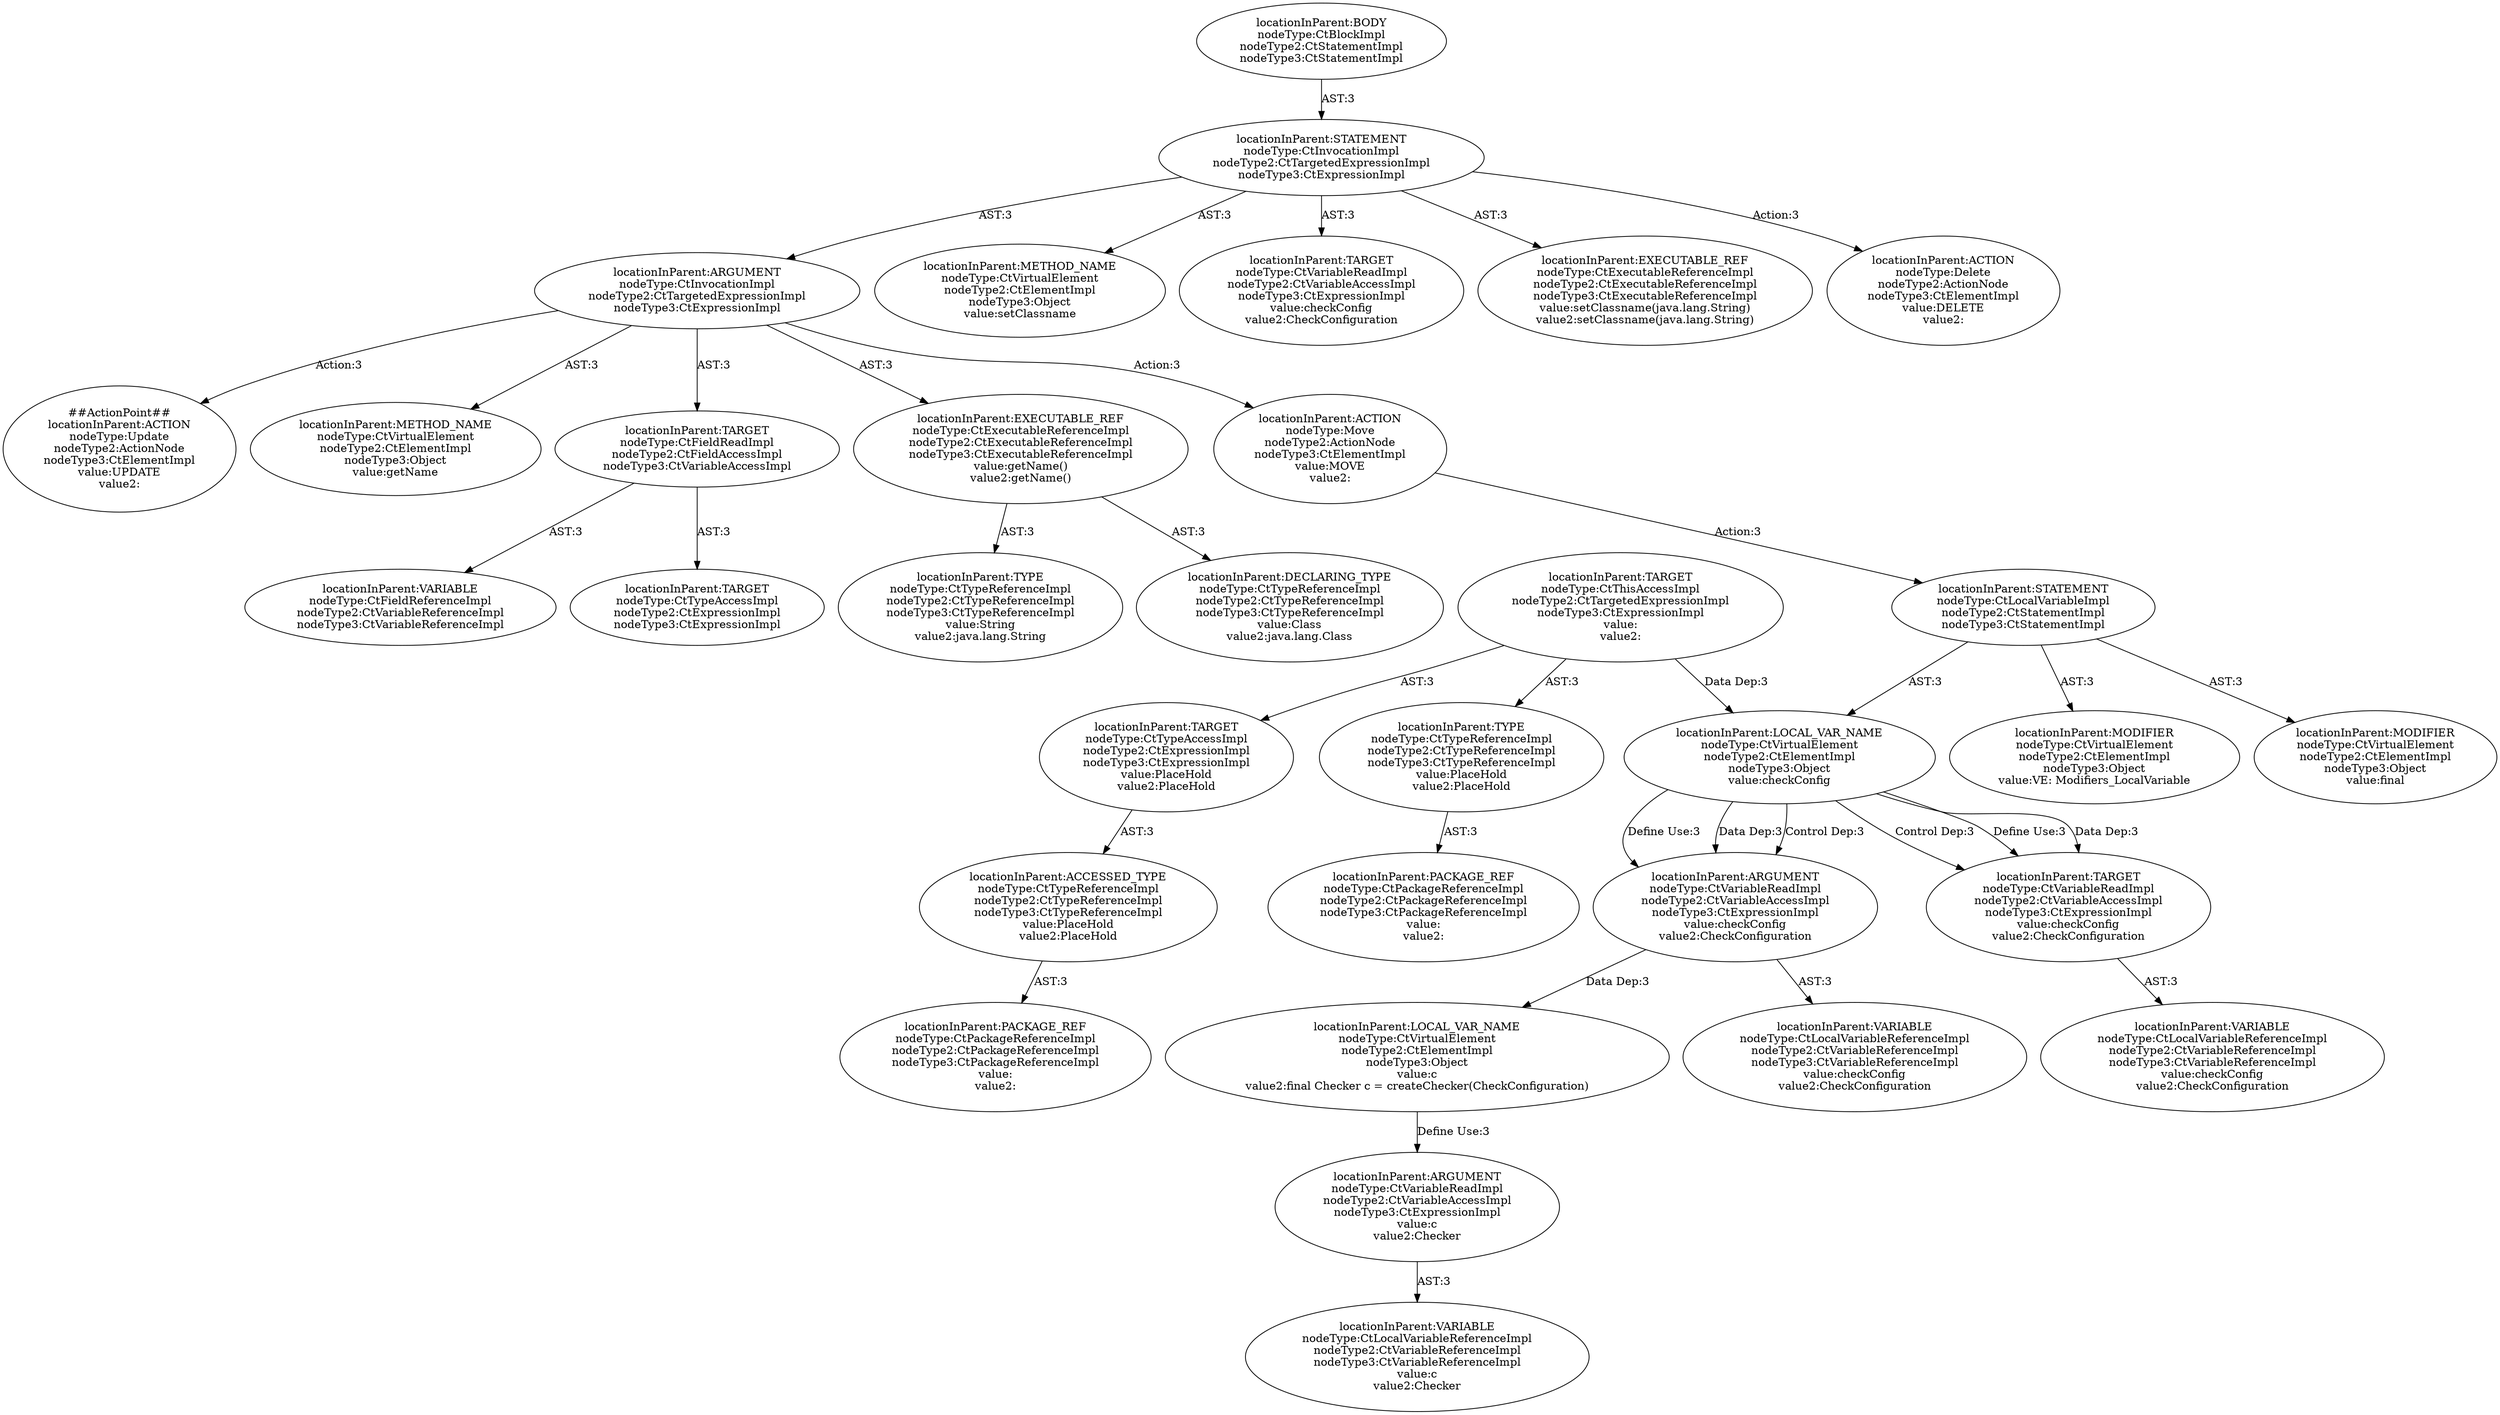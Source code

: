 digraph "Pattern" {
0 [label="##ActionPoint##
locationInParent:ACTION
nodeType:Update
nodeType2:ActionNode
nodeType3:CtElementImpl
value:UPDATE
value2:" shape=ellipse]
1 [label="locationInParent:ARGUMENT
nodeType:CtInvocationImpl
nodeType2:CtTargetedExpressionImpl
nodeType3:CtExpressionImpl" shape=ellipse]
2 [label="locationInParent:STATEMENT
nodeType:CtInvocationImpl
nodeType2:CtTargetedExpressionImpl
nodeType3:CtExpressionImpl" shape=ellipse]
3 [label="locationInParent:BODY
nodeType:CtBlockImpl
nodeType2:CtStatementImpl
nodeType3:CtStatementImpl" shape=ellipse]
4 [label="locationInParent:METHOD_NAME
nodeType:CtVirtualElement
nodeType2:CtElementImpl
nodeType3:Object
value:setClassname" shape=ellipse]
5 [label="locationInParent:TARGET
nodeType:CtVariableReadImpl
nodeType2:CtVariableAccessImpl
nodeType3:CtExpressionImpl
value:checkConfig
value2:CheckConfiguration" shape=ellipse]
6 [label="locationInParent:EXECUTABLE_REF
nodeType:CtExecutableReferenceImpl
nodeType2:CtExecutableReferenceImpl
nodeType3:CtExecutableReferenceImpl
value:setClassname(java.lang.String)
value2:setClassname(java.lang.String)" shape=ellipse]
7 [label="locationInParent:ACTION
nodeType:Delete
nodeType2:ActionNode
nodeType3:CtElementImpl
value:DELETE
value2:" shape=ellipse]
8 [label="locationInParent:METHOD_NAME
nodeType:CtVirtualElement
nodeType2:CtElementImpl
nodeType3:Object
value:getName" shape=ellipse]
9 [label="locationInParent:TARGET
nodeType:CtFieldReadImpl
nodeType2:CtFieldAccessImpl
nodeType3:CtVariableAccessImpl" shape=ellipse]
10 [label="locationInParent:TARGET
nodeType:CtTypeAccessImpl
nodeType2:CtExpressionImpl
nodeType3:CtExpressionImpl" shape=ellipse]
11 [label="locationInParent:VARIABLE
nodeType:CtFieldReferenceImpl
nodeType2:CtVariableReferenceImpl
nodeType3:CtVariableReferenceImpl" shape=ellipse]
12 [label="locationInParent:EXECUTABLE_REF
nodeType:CtExecutableReferenceImpl
nodeType2:CtExecutableReferenceImpl
nodeType3:CtExecutableReferenceImpl
value:getName()
value2:getName()" shape=ellipse]
13 [label="locationInParent:DECLARING_TYPE
nodeType:CtTypeReferenceImpl
nodeType2:CtTypeReferenceImpl
nodeType3:CtTypeReferenceImpl
value:Class
value2:java.lang.Class" shape=ellipse]
14 [label="locationInParent:TYPE
nodeType:CtTypeReferenceImpl
nodeType2:CtTypeReferenceImpl
nodeType3:CtTypeReferenceImpl
value:String
value2:java.lang.String" shape=ellipse]
15 [label="locationInParent:ACTION
nodeType:Move
nodeType2:ActionNode
nodeType3:CtElementImpl
value:MOVE
value2:" shape=ellipse]
16 [label="locationInParent:STATEMENT
nodeType:CtLocalVariableImpl
nodeType2:CtStatementImpl
nodeType3:CtStatementImpl" shape=ellipse]
17 [label="locationInParent:LOCAL_VAR_NAME
nodeType:CtVirtualElement
nodeType2:CtElementImpl
nodeType3:Object
value:checkConfig" shape=ellipse]
18 [label="locationInParent:TARGET
nodeType:CtVariableReadImpl
nodeType2:CtVariableAccessImpl
nodeType3:CtExpressionImpl
value:checkConfig
value2:CheckConfiguration" shape=ellipse]
19 [label="locationInParent:ARGUMENT
nodeType:CtVariableReadImpl
nodeType2:CtVariableAccessImpl
nodeType3:CtExpressionImpl
value:checkConfig
value2:CheckConfiguration" shape=ellipse]
20 [label="locationInParent:VARIABLE
nodeType:CtLocalVariableReferenceImpl
nodeType2:CtVariableReferenceImpl
nodeType3:CtVariableReferenceImpl
value:checkConfig
value2:CheckConfiguration" shape=ellipse]
21 [label="locationInParent:ARGUMENT
nodeType:CtVariableReadImpl
nodeType2:CtVariableAccessImpl
nodeType3:CtExpressionImpl
value:c
value2:Checker" shape=ellipse]
22 [label="locationInParent:VARIABLE
nodeType:CtLocalVariableReferenceImpl
nodeType2:CtVariableReferenceImpl
nodeType3:CtVariableReferenceImpl
value:c
value2:Checker" shape=ellipse]
23 [label="locationInParent:VARIABLE
nodeType:CtLocalVariableReferenceImpl
nodeType2:CtVariableReferenceImpl
nodeType3:CtVariableReferenceImpl
value:checkConfig
value2:CheckConfiguration" shape=ellipse]
24 [label="locationInParent:LOCAL_VAR_NAME
nodeType:CtVirtualElement
nodeType2:CtElementImpl
nodeType3:Object
value:c
value2:final Checker c = createChecker(CheckConfiguration)" shape=ellipse]
25 [label="locationInParent:TARGET
nodeType:CtThisAccessImpl
nodeType2:CtTargetedExpressionImpl
nodeType3:CtExpressionImpl
value:
value2:" shape=ellipse]
26 [label="locationInParent:TYPE
nodeType:CtTypeReferenceImpl
nodeType2:CtTypeReferenceImpl
nodeType3:CtTypeReferenceImpl
value:PlaceHold
value2:PlaceHold" shape=ellipse]
27 [label="locationInParent:PACKAGE_REF
nodeType:CtPackageReferenceImpl
nodeType2:CtPackageReferenceImpl
nodeType3:CtPackageReferenceImpl
value:
value2:" shape=ellipse]
28 [label="locationInParent:TARGET
nodeType:CtTypeAccessImpl
nodeType2:CtExpressionImpl
nodeType3:CtExpressionImpl
value:PlaceHold
value2:PlaceHold" shape=ellipse]
29 [label="locationInParent:ACCESSED_TYPE
nodeType:CtTypeReferenceImpl
nodeType2:CtTypeReferenceImpl
nodeType3:CtTypeReferenceImpl
value:PlaceHold
value2:PlaceHold" shape=ellipse]
30 [label="locationInParent:PACKAGE_REF
nodeType:CtPackageReferenceImpl
nodeType2:CtPackageReferenceImpl
nodeType3:CtPackageReferenceImpl
value:
value2:" shape=ellipse]
31 [label="locationInParent:MODIFIER
nodeType:CtVirtualElement
nodeType2:CtElementImpl
nodeType3:Object
value:VE: Modifiers_LocalVariable" shape=ellipse]
32 [label="locationInParent:MODIFIER
nodeType:CtVirtualElement
nodeType2:CtElementImpl
nodeType3:Object
value:final" shape=ellipse]
1 -> 0 [label="Action:3"];
1 -> 8 [label="AST:3"];
1 -> 9 [label="AST:3"];
1 -> 12 [label="AST:3"];
1 -> 15 [label="Action:3"];
2 -> 1 [label="AST:3"];
2 -> 4 [label="AST:3"];
2 -> 5 [label="AST:3"];
2 -> 6 [label="AST:3"];
2 -> 7 [label="Action:3"];
3 -> 2 [label="AST:3"];
9 -> 10 [label="AST:3"];
9 -> 11 [label="AST:3"];
12 -> 13 [label="AST:3"];
12 -> 14 [label="AST:3"];
15 -> 16 [label="Action:3"];
16 -> 17 [label="AST:3"];
16 -> 31 [label="AST:3"];
16 -> 32 [label="AST:3"];
17 -> 18 [label="Define Use:3"];
17 -> 18 [label="Data Dep:3"];
17 -> 18 [label="Control Dep:3"];
17 -> 19 [label="Define Use:3"];
17 -> 19 [label="Data Dep:3"];
17 -> 19 [label="Control Dep:3"];
18 -> 23 [label="AST:3"];
19 -> 20 [label="AST:3"];
19 -> 24 [label="Data Dep:3"];
21 -> 22 [label="AST:3"];
24 -> 21 [label="Define Use:3"];
25 -> 17 [label="Data Dep:3"];
25 -> 26 [label="AST:3"];
25 -> 28 [label="AST:3"];
26 -> 27 [label="AST:3"];
28 -> 29 [label="AST:3"];
29 -> 30 [label="AST:3"];
}